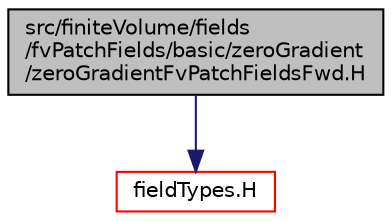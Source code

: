 digraph "src/finiteVolume/fields/fvPatchFields/basic/zeroGradient/zeroGradientFvPatchFieldsFwd.H"
{
  bgcolor="transparent";
  edge [fontname="Helvetica",fontsize="10",labelfontname="Helvetica",labelfontsize="10"];
  node [fontname="Helvetica",fontsize="10",shape=record];
  Node1 [label="src/finiteVolume/fields\l/fvPatchFields/basic/zeroGradient\l/zeroGradientFvPatchFieldsFwd.H",height=0.2,width=0.4,color="black", fillcolor="grey75", style="filled", fontcolor="black"];
  Node1 -> Node2 [color="midnightblue",fontsize="10",style="solid",fontname="Helvetica"];
  Node2 [label="fieldTypes.H",height=0.2,width=0.4,color="red",URL="$a08076.html",tooltip="Include the header files for all the primitive types that Fields are instantiated for..."];
}
